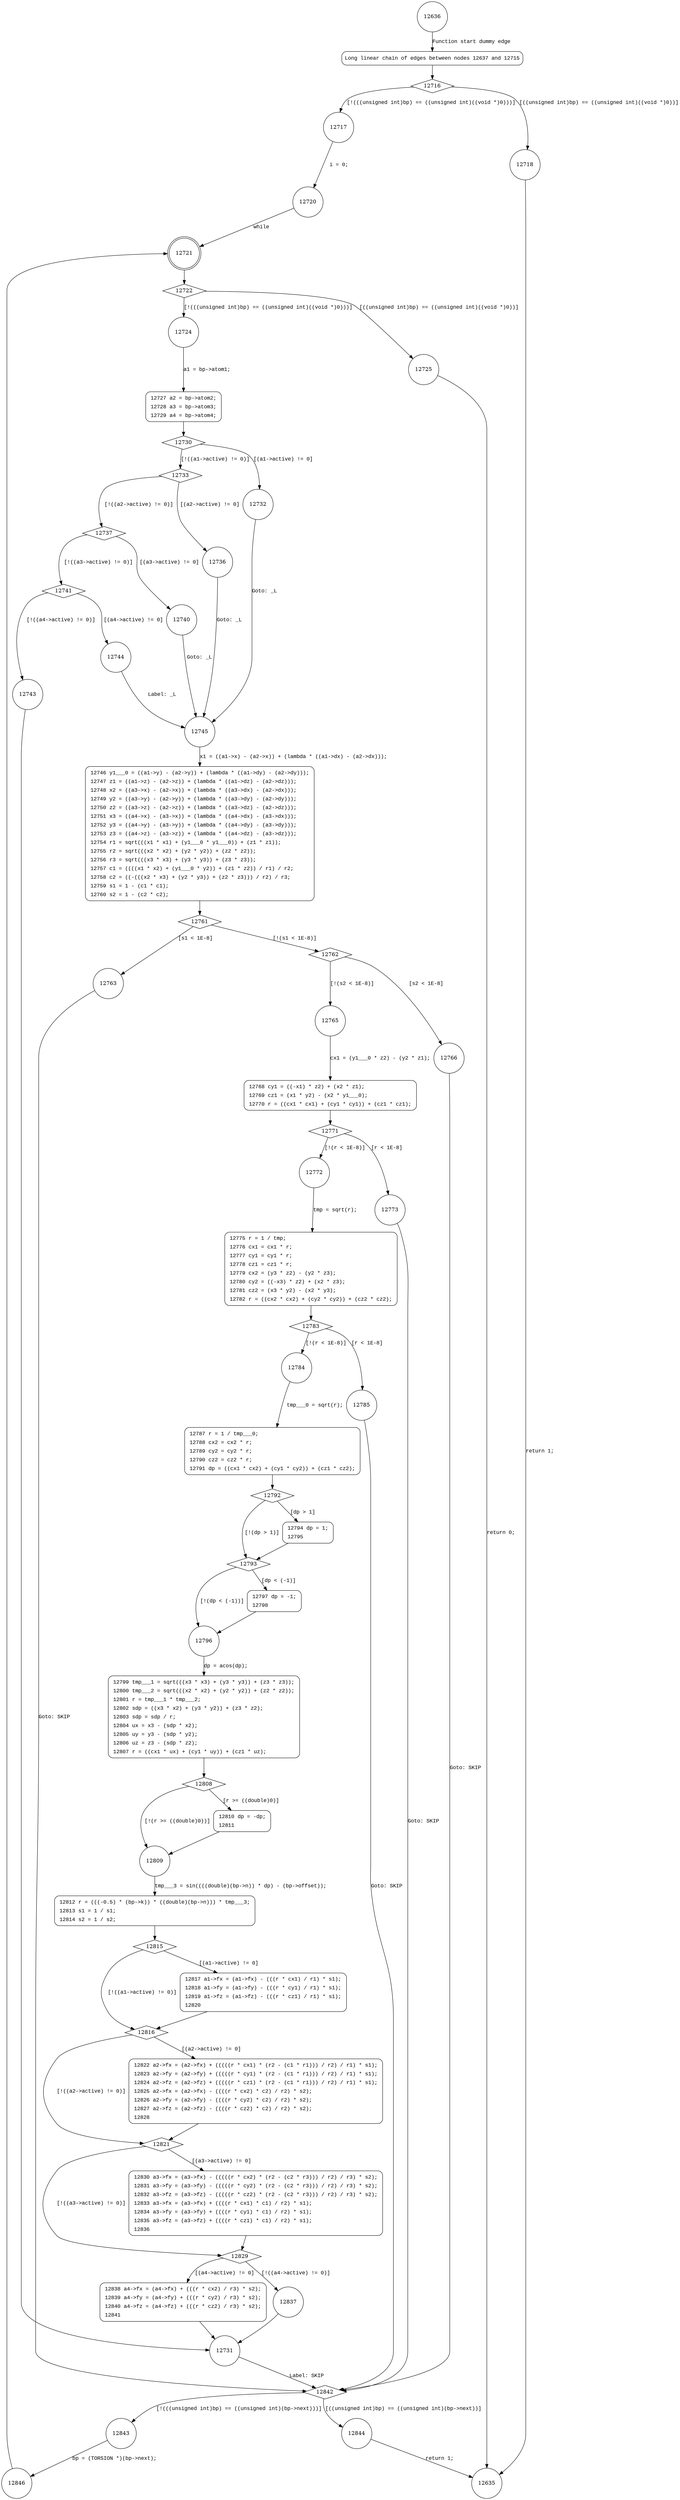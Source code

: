 digraph f_torsion {
12636 [shape="circle"]
12637 [shape="circle"]
12716 [shape="diamond"]
12717 [shape="circle"]
12718 [shape="circle"]
12720 [shape="circle"]
12721 [shape="doublecircle"]
12722 [shape="diamond"]
12724 [shape="circle"]
12725 [shape="circle"]
12727 [shape="circle"]
12730 [shape="diamond"]
12733 [shape="diamond"]
12732 [shape="circle"]
12745 [shape="circle"]
12746 [shape="circle"]
12761 [shape="diamond"]
12762 [shape="diamond"]
12763 [shape="circle"]
12842 [shape="diamond"]
12843 [shape="circle"]
12844 [shape="circle"]
12846 [shape="circle"]
12765 [shape="circle"]
12766 [shape="circle"]
12768 [shape="circle"]
12771 [shape="diamond"]
12772 [shape="circle"]
12773 [shape="circle"]
12775 [shape="circle"]
12783 [shape="diamond"]
12784 [shape="circle"]
12785 [shape="circle"]
12787 [shape="circle"]
12792 [shape="diamond"]
12793 [shape="diamond"]
12794 [shape="circle"]
12796 [shape="circle"]
12797 [shape="circle"]
12799 [shape="circle"]
12808 [shape="diamond"]
12809 [shape="circle"]
12810 [shape="circle"]
12812 [shape="circle"]
12815 [shape="diamond"]
12816 [shape="diamond"]
12817 [shape="circle"]
12821 [shape="diamond"]
12822 [shape="circle"]
12829 [shape="diamond"]
12830 [shape="circle"]
12837 [shape="circle"]
12838 [shape="circle"]
12731 [shape="circle"]
12737 [shape="diamond"]
12736 [shape="circle"]
12741 [shape="diamond"]
12740 [shape="circle"]
12743 [shape="circle"]
12744 [shape="circle"]
12635 [shape="circle"]
12637 [style="filled,bold" penwidth="1" fillcolor="white" fontname="Courier New" shape="Mrecord" label="Long linear chain of edges between nodes 12637 and 12715"]
12637 -> 12716[label=""]
12727 [style="filled,bold" penwidth="1" fillcolor="white" fontname="Courier New" shape="Mrecord" label=<<table border="0" cellborder="0" cellpadding="3" bgcolor="white"><tr><td align="right">12727</td><td align="left">a2 = bp-&gt;atom2;</td></tr><tr><td align="right">12728</td><td align="left">a3 = bp-&gt;atom3;</td></tr><tr><td align="right">12729</td><td align="left">a4 = bp-&gt;atom4;</td></tr></table>>]
12727 -> 12730[label=""]
12746 [style="filled,bold" penwidth="1" fillcolor="white" fontname="Courier New" shape="Mrecord" label=<<table border="0" cellborder="0" cellpadding="3" bgcolor="white"><tr><td align="right">12746</td><td align="left">y1___0 = ((a1-&gt;y) - (a2-&gt;y)) + (lambda * ((a1-&gt;dy) - (a2-&gt;dy)));</td></tr><tr><td align="right">12747</td><td align="left">z1 = ((a1-&gt;z) - (a2-&gt;z)) + (lambda * ((a1-&gt;dz) - (a2-&gt;dz)));</td></tr><tr><td align="right">12748</td><td align="left">x2 = ((a3-&gt;x) - (a2-&gt;x)) + (lambda * ((a3-&gt;dx) - (a2-&gt;dx)));</td></tr><tr><td align="right">12749</td><td align="left">y2 = ((a3-&gt;y) - (a2-&gt;y)) + (lambda * ((a3-&gt;dy) - (a2-&gt;dy)));</td></tr><tr><td align="right">12750</td><td align="left">z2 = ((a3-&gt;z) - (a2-&gt;z)) + (lambda * ((a3-&gt;dz) - (a2-&gt;dz)));</td></tr><tr><td align="right">12751</td><td align="left">x3 = ((a4-&gt;x) - (a3-&gt;x)) + (lambda * ((a4-&gt;dx) - (a3-&gt;dx)));</td></tr><tr><td align="right">12752</td><td align="left">y3 = ((a4-&gt;y) - (a3-&gt;y)) + (lambda * ((a4-&gt;dy) - (a3-&gt;dy)));</td></tr><tr><td align="right">12753</td><td align="left">z3 = ((a4-&gt;z) - (a3-&gt;z)) + (lambda * ((a4-&gt;dz) - (a3-&gt;dz)));</td></tr><tr><td align="right">12754</td><td align="left">r1 = sqrt(((x1 * x1) + (y1___0 * y1___0)) + (z1 * z1));</td></tr><tr><td align="right">12755</td><td align="left">r2 = sqrt(((x2 * x2) + (y2 * y2)) + (z2 * z2));</td></tr><tr><td align="right">12756</td><td align="left">r3 = sqrt(((x3 * x3) + (y3 * y3)) + (z3 * z3));</td></tr><tr><td align="right">12757</td><td align="left">c1 = ((((x1 * x2) + (y1___0 * y2)) + (z1 * z2)) / r1) / r2;</td></tr><tr><td align="right">12758</td><td align="left">c2 = ((-(((x2 * x3) + (y2 * y3)) + (z2 * z3))) / r2) / r3;</td></tr><tr><td align="right">12759</td><td align="left">s1 = 1 - (c1 * c1);</td></tr><tr><td align="right">12760</td><td align="left">s2 = 1 - (c2 * c2);</td></tr></table>>]
12746 -> 12761[label=""]
12768 [style="filled,bold" penwidth="1" fillcolor="white" fontname="Courier New" shape="Mrecord" label=<<table border="0" cellborder="0" cellpadding="3" bgcolor="white"><tr><td align="right">12768</td><td align="left">cy1 = ((-x1) * z2) + (x2 * z1);</td></tr><tr><td align="right">12769</td><td align="left">cz1 = (x1 * y2) - (x2 * y1___0);</td></tr><tr><td align="right">12770</td><td align="left">r = ((cx1 * cx1) + (cy1 * cy1)) + (cz1 * cz1);</td></tr></table>>]
12768 -> 12771[label=""]
12775 [style="filled,bold" penwidth="1" fillcolor="white" fontname="Courier New" shape="Mrecord" label=<<table border="0" cellborder="0" cellpadding="3" bgcolor="white"><tr><td align="right">12775</td><td align="left">r = 1 / tmp;</td></tr><tr><td align="right">12776</td><td align="left">cx1 = cx1 * r;</td></tr><tr><td align="right">12777</td><td align="left">cy1 = cy1 * r;</td></tr><tr><td align="right">12778</td><td align="left">cz1 = cz1 * r;</td></tr><tr><td align="right">12779</td><td align="left">cx2 = (y3 * z2) - (y2 * z3);</td></tr><tr><td align="right">12780</td><td align="left">cy2 = ((-x3) * z2) + (x2 * z3);</td></tr><tr><td align="right">12781</td><td align="left">cz2 = (x3 * y2) - (x2 * y3);</td></tr><tr><td align="right">12782</td><td align="left">r = ((cx2 * cx2) + (cy2 * cy2)) + (cz2 * cz2);</td></tr></table>>]
12775 -> 12783[label=""]
12787 [style="filled,bold" penwidth="1" fillcolor="white" fontname="Courier New" shape="Mrecord" label=<<table border="0" cellborder="0" cellpadding="3" bgcolor="white"><tr><td align="right">12787</td><td align="left">r = 1 / tmp___0;</td></tr><tr><td align="right">12788</td><td align="left">cx2 = cx2 * r;</td></tr><tr><td align="right">12789</td><td align="left">cy2 = cy2 * r;</td></tr><tr><td align="right">12790</td><td align="left">cz2 = cz2 * r;</td></tr><tr><td align="right">12791</td><td align="left">dp = ((cx1 * cx2) + (cy1 * cy2)) + (cz1 * cz2);</td></tr></table>>]
12787 -> 12792[label=""]
12794 [style="filled,bold" penwidth="1" fillcolor="white" fontname="Courier New" shape="Mrecord" label=<<table border="0" cellborder="0" cellpadding="3" bgcolor="white"><tr><td align="right">12794</td><td align="left">dp = 1;</td></tr><tr><td align="right">12795</td><td align="left"></td></tr></table>>]
12794 -> 12793[label=""]
12797 [style="filled,bold" penwidth="1" fillcolor="white" fontname="Courier New" shape="Mrecord" label=<<table border="0" cellborder="0" cellpadding="3" bgcolor="white"><tr><td align="right">12797</td><td align="left">dp = -1;</td></tr><tr><td align="right">12798</td><td align="left"></td></tr></table>>]
12797 -> 12796[label=""]
12799 [style="filled,bold" penwidth="1" fillcolor="white" fontname="Courier New" shape="Mrecord" label=<<table border="0" cellborder="0" cellpadding="3" bgcolor="white"><tr><td align="right">12799</td><td align="left">tmp___1 = sqrt(((x3 * x3) + (y3 * y3)) + (z3 * z3));</td></tr><tr><td align="right">12800</td><td align="left">tmp___2 = sqrt(((x2 * x2) + (y2 * y2)) + (z2 * z2));</td></tr><tr><td align="right">12801</td><td align="left">r = tmp___1 * tmp___2;</td></tr><tr><td align="right">12802</td><td align="left">sdp = ((x3 * x2) + (y3 * y2)) + (z3 * z2);</td></tr><tr><td align="right">12803</td><td align="left">sdp = sdp / r;</td></tr><tr><td align="right">12804</td><td align="left">ux = x3 - (sdp * x2);</td></tr><tr><td align="right">12805</td><td align="left">uy = y3 - (sdp * y2);</td></tr><tr><td align="right">12806</td><td align="left">uz = z3 - (sdp * z2);</td></tr><tr><td align="right">12807</td><td align="left">r = ((cx1 * ux) + (cy1 * uy)) + (cz1 * uz);</td></tr></table>>]
12799 -> 12808[label=""]
12810 [style="filled,bold" penwidth="1" fillcolor="white" fontname="Courier New" shape="Mrecord" label=<<table border="0" cellborder="0" cellpadding="3" bgcolor="white"><tr><td align="right">12810</td><td align="left">dp = -dp;</td></tr><tr><td align="right">12811</td><td align="left"></td></tr></table>>]
12810 -> 12809[label=""]
12812 [style="filled,bold" penwidth="1" fillcolor="white" fontname="Courier New" shape="Mrecord" label=<<table border="0" cellborder="0" cellpadding="3" bgcolor="white"><tr><td align="right">12812</td><td align="left">r = (((-0.5) * (bp-&gt;k)) * ((double)(bp-&gt;n))) * tmp___3;</td></tr><tr><td align="right">12813</td><td align="left">s1 = 1 / s1;</td></tr><tr><td align="right">12814</td><td align="left">s2 = 1 / s2;</td></tr></table>>]
12812 -> 12815[label=""]
12817 [style="filled,bold" penwidth="1" fillcolor="white" fontname="Courier New" shape="Mrecord" label=<<table border="0" cellborder="0" cellpadding="3" bgcolor="white"><tr><td align="right">12817</td><td align="left">a1-&gt;fx = (a1-&gt;fx) - (((r * cx1) / r1) * s1);</td></tr><tr><td align="right">12818</td><td align="left">a1-&gt;fy = (a1-&gt;fy) - (((r * cy1) / r1) * s1);</td></tr><tr><td align="right">12819</td><td align="left">a1-&gt;fz = (a1-&gt;fz) - (((r * cz1) / r1) * s1);</td></tr><tr><td align="right">12820</td><td align="left"></td></tr></table>>]
12817 -> 12816[label=""]
12822 [style="filled,bold" penwidth="1" fillcolor="white" fontname="Courier New" shape="Mrecord" label=<<table border="0" cellborder="0" cellpadding="3" bgcolor="white"><tr><td align="right">12822</td><td align="left">a2-&gt;fx = (a2-&gt;fx) + (((((r * cx1) * (r2 - (c1 * r1))) / r2) / r1) * s1);</td></tr><tr><td align="right">12823</td><td align="left">a2-&gt;fy = (a2-&gt;fy) + (((((r * cy1) * (r2 - (c1 * r1))) / r2) / r1) * s1);</td></tr><tr><td align="right">12824</td><td align="left">a2-&gt;fz = (a2-&gt;fz) + (((((r * cz1) * (r2 - (c1 * r1))) / r2) / r1) * s1);</td></tr><tr><td align="right">12825</td><td align="left">a2-&gt;fx = (a2-&gt;fx) - ((((r * cx2) * c2) / r2) * s2);</td></tr><tr><td align="right">12826</td><td align="left">a2-&gt;fy = (a2-&gt;fy) - ((((r * cy2) * c2) / r2) * s2);</td></tr><tr><td align="right">12827</td><td align="left">a2-&gt;fz = (a2-&gt;fz) - ((((r * cz2) * c2) / r2) * s2);</td></tr><tr><td align="right">12828</td><td align="left"></td></tr></table>>]
12822 -> 12821[label=""]
12830 [style="filled,bold" penwidth="1" fillcolor="white" fontname="Courier New" shape="Mrecord" label=<<table border="0" cellborder="0" cellpadding="3" bgcolor="white"><tr><td align="right">12830</td><td align="left">a3-&gt;fx = (a3-&gt;fx) - (((((r * cx2) * (r2 - (c2 * r3))) / r2) / r3) * s2);</td></tr><tr><td align="right">12831</td><td align="left">a3-&gt;fy = (a3-&gt;fy) - (((((r * cy2) * (r2 - (c2 * r3))) / r2) / r3) * s2);</td></tr><tr><td align="right">12832</td><td align="left">a3-&gt;fz = (a3-&gt;fz) - (((((r * cz2) * (r2 - (c2 * r3))) / r2) / r3) * s2);</td></tr><tr><td align="right">12833</td><td align="left">a3-&gt;fx = (a3-&gt;fx) + ((((r * cx1) * c1) / r2) * s1);</td></tr><tr><td align="right">12834</td><td align="left">a3-&gt;fy = (a3-&gt;fy) + ((((r * cy1) * c1) / r2) * s1);</td></tr><tr><td align="right">12835</td><td align="left">a3-&gt;fz = (a3-&gt;fz) + ((((r * cz1) * c1) / r2) * s1);</td></tr><tr><td align="right">12836</td><td align="left"></td></tr></table>>]
12830 -> 12829[label=""]
12838 [style="filled,bold" penwidth="1" fillcolor="white" fontname="Courier New" shape="Mrecord" label=<<table border="0" cellborder="0" cellpadding="3" bgcolor="white"><tr><td align="right">12838</td><td align="left">a4-&gt;fx = (a4-&gt;fx) + (((r * cx2) / r3) * s2);</td></tr><tr><td align="right">12839</td><td align="left">a4-&gt;fy = (a4-&gt;fy) + (((r * cy2) / r3) * s2);</td></tr><tr><td align="right">12840</td><td align="left">a4-&gt;fz = (a4-&gt;fz) + (((r * cz2) / r3) * s2);</td></tr><tr><td align="right">12841</td><td align="left"></td></tr></table>>]
12838 -> 12731[label=""]
12636 -> 12637 [label="Function start dummy edge" fontname="Courier New"]
12716 -> 12717 [label="[!(((unsigned int)bp) == ((unsigned int)((void *)0)))]" fontname="Courier New"]
12716 -> 12718 [label="[((unsigned int)bp) == ((unsigned int)((void *)0))]" fontname="Courier New"]
12717 -> 12720 [label="i = 0;" fontname="Courier New"]
12721 -> 12722 [label="" fontname="Courier New"]
12722 -> 12724 [label="[!(((unsigned int)bp) == ((unsigned int)((void *)0)))]" fontname="Courier New"]
12722 -> 12725 [label="[((unsigned int)bp) == ((unsigned int)((void *)0))]" fontname="Courier New"]
12724 -> 12727 [label="a1 = bp->atom1;" fontname="Courier New"]
12730 -> 12733 [label="[!((a1->active) != 0)]" fontname="Courier New"]
12730 -> 12732 [label="[(a1->active) != 0]" fontname="Courier New"]
12745 -> 12746 [label="x1 = ((a1->x) - (a2->x)) + (lambda * ((a1->dx) - (a2->dx)));" fontname="Courier New"]
12761 -> 12762 [label="[!(s1 < 1E-8)]" fontname="Courier New"]
12761 -> 12763 [label="[s1 < 1E-8]" fontname="Courier New"]
12842 -> 12843 [label="[!(((unsigned int)bp) == ((unsigned int)(bp->next)))]" fontname="Courier New"]
12842 -> 12844 [label="[((unsigned int)bp) == ((unsigned int)(bp->next))]" fontname="Courier New"]
12843 -> 12846 [label="bp = (TORSION *)(bp->next);" fontname="Courier New"]
12762 -> 12765 [label="[!(s2 < 1E-8)]" fontname="Courier New"]
12762 -> 12766 [label="[s2 < 1E-8]" fontname="Courier New"]
12765 -> 12768 [label="cx1 = (y1___0 * z2) - (y2 * z1);" fontname="Courier New"]
12771 -> 12772 [label="[!(r < 1E-8)]" fontname="Courier New"]
12771 -> 12773 [label="[r < 1E-8]" fontname="Courier New"]
12772 -> 12775 [label="tmp = sqrt(r);" fontname="Courier New"]
12783 -> 12784 [label="[!(r < 1E-8)]" fontname="Courier New"]
12783 -> 12785 [label="[r < 1E-8]" fontname="Courier New"]
12784 -> 12787 [label="tmp___0 = sqrt(r);" fontname="Courier New"]
12792 -> 12793 [label="[!(dp > 1)]" fontname="Courier New"]
12792 -> 12794 [label="[dp > 1]" fontname="Courier New"]
12793 -> 12796 [label="[!(dp < (-1))]" fontname="Courier New"]
12793 -> 12797 [label="[dp < (-1)]" fontname="Courier New"]
12796 -> 12799 [label="dp = acos(dp);" fontname="Courier New"]
12808 -> 12809 [label="[!(r >= ((double)0))]" fontname="Courier New"]
12808 -> 12810 [label="[r >= ((double)0)]" fontname="Courier New"]
12809 -> 12812 [label="tmp___3 = sin((((double)(bp->n)) * dp) - (bp->offset));" fontname="Courier New"]
12815 -> 12816 [label="[!((a1->active) != 0)]" fontname="Courier New"]
12815 -> 12817 [label="[(a1->active) != 0]" fontname="Courier New"]
12816 -> 12821 [label="[!((a2->active) != 0)]" fontname="Courier New"]
12816 -> 12822 [label="[(a2->active) != 0]" fontname="Courier New"]
12821 -> 12829 [label="[!((a3->active) != 0)]" fontname="Courier New"]
12821 -> 12830 [label="[(a3->active) != 0]" fontname="Courier New"]
12829 -> 12837 [label="[!((a4->active) != 0)]" fontname="Courier New"]
12829 -> 12838 [label="[(a4->active) != 0]" fontname="Courier New"]
12731 -> 12842 [label="Label: SKIP" fontname="Courier New"]
12733 -> 12737 [label="[!((a2->active) != 0)]" fontname="Courier New"]
12733 -> 12736 [label="[(a2->active) != 0]" fontname="Courier New"]
12737 -> 12741 [label="[!((a3->active) != 0)]" fontname="Courier New"]
12737 -> 12740 [label="[(a3->active) != 0]" fontname="Courier New"]
12741 -> 12743 [label="[!((a4->active) != 0)]" fontname="Courier New"]
12741 -> 12744 [label="[(a4->active) != 0]" fontname="Courier New"]
12743 -> 12731 [label="" fontname="Courier New"]
12718 -> 12635 [label="return 1;" fontname="Courier New"]
12720 -> 12721 [label="while" fontname="Courier New"]
12725 -> 12635 [label="return 0;" fontname="Courier New"]
12732 -> 12745 [label="Goto: _L" fontname="Courier New"]
12763 -> 12842 [label="Goto: SKIP" fontname="Courier New"]
12844 -> 12635 [label="return 1;" fontname="Courier New"]
12846 -> 12721 [label="" fontname="Courier New"]
12766 -> 12842 [label="Goto: SKIP" fontname="Courier New"]
12773 -> 12842 [label="Goto: SKIP" fontname="Courier New"]
12785 -> 12842 [label="Goto: SKIP" fontname="Courier New"]
12837 -> 12731 [label="" fontname="Courier New"]
12736 -> 12745 [label="Goto: _L" fontname="Courier New"]
12740 -> 12745 [label="Goto: _L" fontname="Courier New"]
12744 -> 12745 [label="Label: _L" fontname="Courier New"]
}